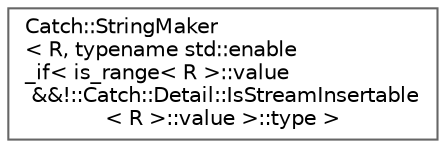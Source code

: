 digraph "Graphical Class Hierarchy"
{
 // LATEX_PDF_SIZE
  bgcolor="transparent";
  edge [fontname=Helvetica,fontsize=10,labelfontname=Helvetica,labelfontsize=10];
  node [fontname=Helvetica,fontsize=10,shape=box,height=0.2,width=0.4];
  rankdir="LR";
  Node0 [id="Node000000",label="Catch::StringMaker\l\< R, typename std::enable\l_if\< is_range\< R \>::value\l &&!::Catch::Detail::IsStreamInsertable\l\< R \>::value \>::type \>",height=0.2,width=0.4,color="grey40", fillcolor="white", style="filled",URL="$struct_catch_1_1_string_maker_3_01_r_00_01typename_01std_1_1enable__if_3_01is__range_3_01_r_01_4536d8fedfff6d62432b3dc59b56e1380.html",tooltip=" "];
}
